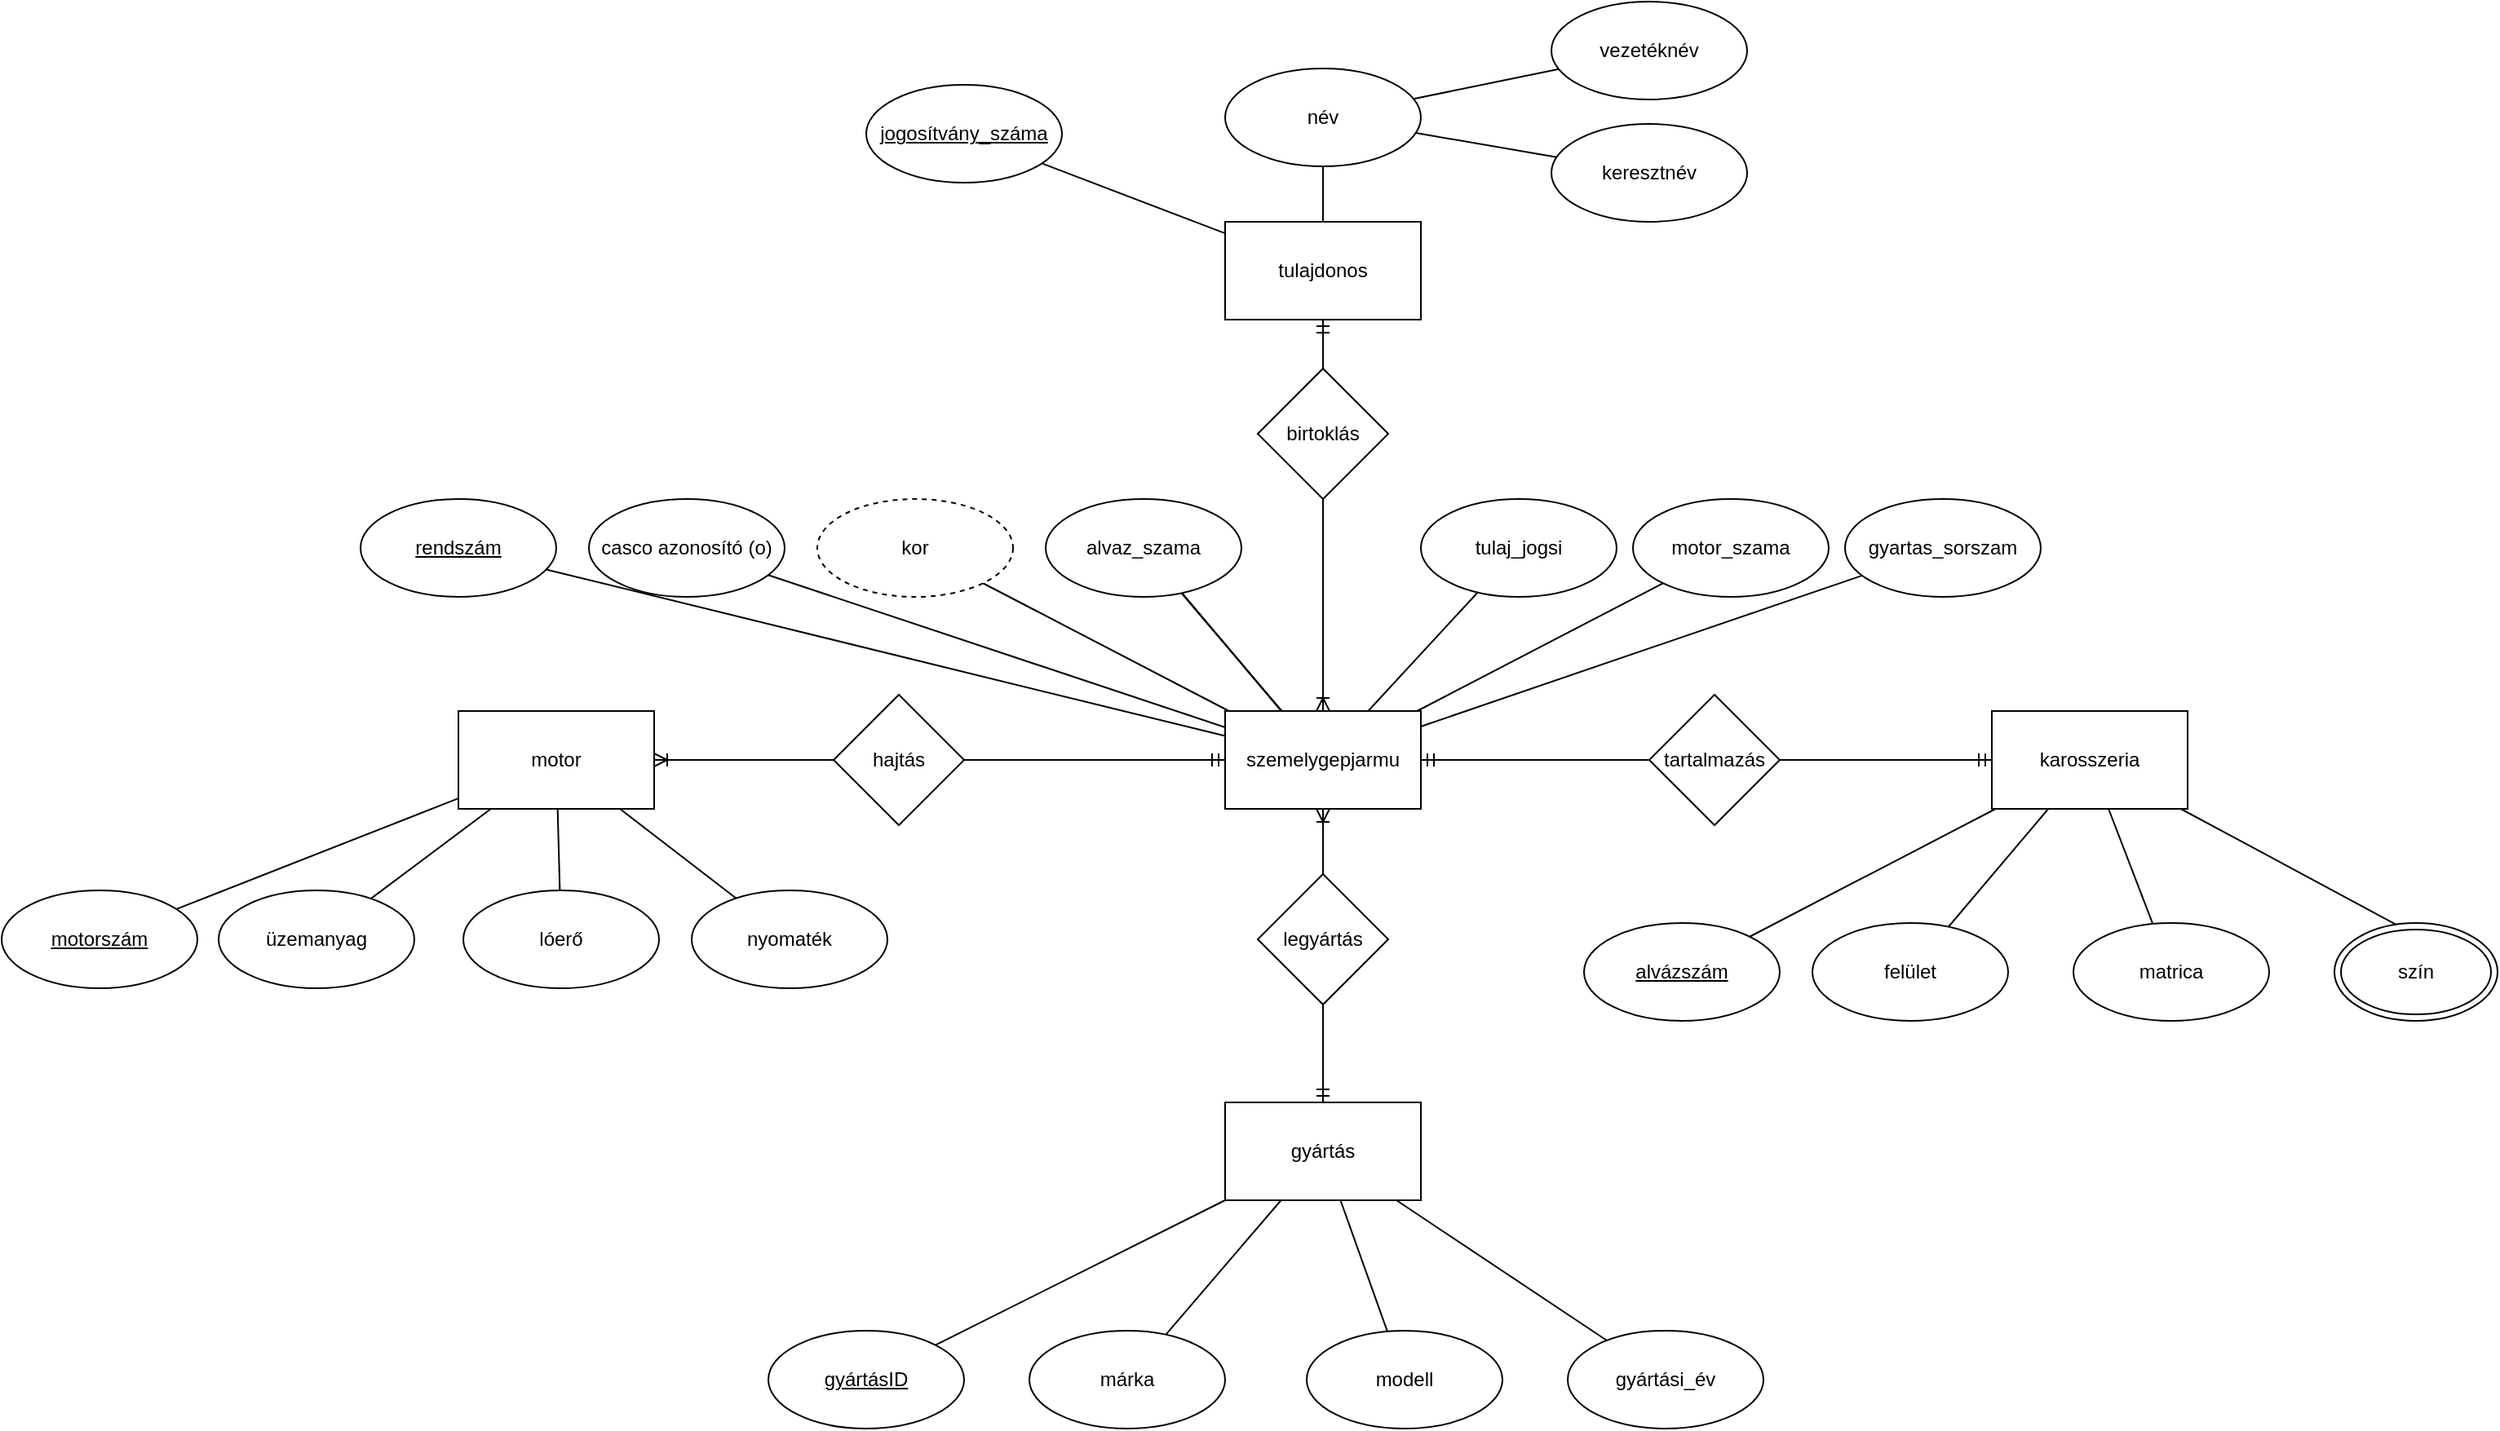 <mxfile version="20.5.3" type="google"><diagram id="ls4w6dlmkXlf1AVRSeKS" name="1 oldal"><mxGraphModel dx="2489" dy="1874" grid="1" gridSize="10" guides="1" tooltips="1" connect="1" arrows="1" fold="1" page="1" pageScale="1" pageWidth="827" pageHeight="1169" math="0" shadow="0"><root><mxCell id="0"/><mxCell id="1" parent="0"/><mxCell id="JTYYkJW7ahCvb17KYF6b-3" value="" style="rounded=0;orthogonalLoop=1;jettySize=auto;html=1;endArrow=none;endFill=0;startArrow=ERoneToMany;startFill=0;" parent="1" source="JTYYkJW7ahCvb17KYF6b-1" target="JTYYkJW7ahCvb17KYF6b-2" edge="1"><mxGeometry relative="1" as="geometry"/></mxCell><mxCell id="JTYYkJW7ahCvb17KYF6b-7" value="" style="edgeStyle=orthogonalEdgeStyle;rounded=0;orthogonalLoop=1;jettySize=auto;html=1;endArrow=none;endFill=0;startArrow=ERmandOne;startFill=0;" parent="1" source="JTYYkJW7ahCvb17KYF6b-1" target="JTYYkJW7ahCvb17KYF6b-6" edge="1"><mxGeometry relative="1" as="geometry"/></mxCell><mxCell id="JTYYkJW7ahCvb17KYF6b-11" value="" style="edgeStyle=orthogonalEdgeStyle;rounded=0;orthogonalLoop=1;jettySize=auto;html=1;endArrow=none;endFill=0;startArrow=ERmandOne;startFill=0;" parent="1" source="JTYYkJW7ahCvb17KYF6b-1" target="JTYYkJW7ahCvb17KYF6b-10" edge="1"><mxGeometry relative="1" as="geometry"/></mxCell><mxCell id="JTYYkJW7ahCvb17KYF6b-15" value="" style="edgeStyle=orthogonalEdgeStyle;rounded=0;orthogonalLoop=1;jettySize=auto;html=1;endArrow=none;endFill=0;startArrow=ERoneToMany;startFill=0;" parent="1" source="JTYYkJW7ahCvb17KYF6b-1" target="JTYYkJW7ahCvb17KYF6b-14" edge="1"><mxGeometry relative="1" as="geometry"/></mxCell><mxCell id="JTYYkJW7ahCvb17KYF6b-19" value="" style="rounded=0;orthogonalLoop=1;jettySize=auto;html=1;endArrow=none;endFill=0;" parent="1" source="JTYYkJW7ahCvb17KYF6b-1" target="JTYYkJW7ahCvb17KYF6b-18" edge="1"><mxGeometry relative="1" as="geometry"/></mxCell><mxCell id="JTYYkJW7ahCvb17KYF6b-21" value="" style="edgeStyle=none;rounded=0;orthogonalLoop=1;jettySize=auto;html=1;endArrow=none;endFill=0;" parent="1" source="JTYYkJW7ahCvb17KYF6b-1" target="JTYYkJW7ahCvb17KYF6b-20" edge="1"><mxGeometry relative="1" as="geometry"/></mxCell><mxCell id="JTYYkJW7ahCvb17KYF6b-23" value="" style="edgeStyle=none;rounded=0;orthogonalLoop=1;jettySize=auto;html=1;endArrow=none;endFill=0;" parent="1" source="JTYYkJW7ahCvb17KYF6b-1" target="JTYYkJW7ahCvb17KYF6b-22" edge="1"><mxGeometry relative="1" as="geometry"/></mxCell><mxCell id="JTYYkJW7ahCvb17KYF6b-25" value="" style="edgeStyle=none;rounded=0;orthogonalLoop=1;jettySize=auto;html=1;endArrow=none;endFill=0;" parent="1" source="JTYYkJW7ahCvb17KYF6b-1" target="JTYYkJW7ahCvb17KYF6b-24" edge="1"><mxGeometry relative="1" as="geometry"/></mxCell><mxCell id="JTYYkJW7ahCvb17KYF6b-27" value="" style="edgeStyle=none;rounded=0;orthogonalLoop=1;jettySize=auto;html=1;endArrow=none;endFill=0;" parent="1" source="JTYYkJW7ahCvb17KYF6b-1" target="JTYYkJW7ahCvb17KYF6b-26" edge="1"><mxGeometry relative="1" as="geometry"/></mxCell><mxCell id="JTYYkJW7ahCvb17KYF6b-29" value="" style="edgeStyle=none;rounded=0;orthogonalLoop=1;jettySize=auto;html=1;endArrow=none;endFill=0;" parent="1" source="JTYYkJW7ahCvb17KYF6b-1" target="JTYYkJW7ahCvb17KYF6b-28" edge="1"><mxGeometry relative="1" as="geometry"/></mxCell><mxCell id="JTYYkJW7ahCvb17KYF6b-30" value="" style="edgeStyle=none;rounded=0;orthogonalLoop=1;jettySize=auto;html=1;endArrow=none;endFill=0;" parent="1" source="JTYYkJW7ahCvb17KYF6b-1" target="JTYYkJW7ahCvb17KYF6b-28" edge="1"><mxGeometry relative="1" as="geometry"/></mxCell><mxCell id="JTYYkJW7ahCvb17KYF6b-31" value="" style="edgeStyle=none;rounded=0;orthogonalLoop=1;jettySize=auto;html=1;endArrow=none;endFill=0;" parent="1" source="JTYYkJW7ahCvb17KYF6b-1" target="JTYYkJW7ahCvb17KYF6b-28" edge="1"><mxGeometry relative="1" as="geometry"/></mxCell><mxCell id="JTYYkJW7ahCvb17KYF6b-34" value="" style="edgeStyle=none;rounded=0;orthogonalLoop=1;jettySize=auto;html=1;endArrow=none;endFill=0;" parent="1" source="JTYYkJW7ahCvb17KYF6b-1" target="JTYYkJW7ahCvb17KYF6b-33" edge="1"><mxGeometry relative="1" as="geometry"/></mxCell><mxCell id="JTYYkJW7ahCvb17KYF6b-1" value="szemelygepjarmu" style="rounded=0;whiteSpace=wrap;html=1;" parent="1" vertex="1"><mxGeometry x="350" y="360" width="120" height="60" as="geometry"/></mxCell><mxCell id="JTYYkJW7ahCvb17KYF6b-5" value="" style="edgeStyle=orthogonalEdgeStyle;rounded=0;orthogonalLoop=1;jettySize=auto;html=1;endArrow=ERmandOne;endFill=0;" parent="1" source="JTYYkJW7ahCvb17KYF6b-2" target="JTYYkJW7ahCvb17KYF6b-4" edge="1"><mxGeometry relative="1" as="geometry"/></mxCell><mxCell id="JTYYkJW7ahCvb17KYF6b-2" value="birtoklás" style="rhombus;whiteSpace=wrap;html=1;rounded=0;" parent="1" vertex="1"><mxGeometry x="370" y="150" width="80" height="80" as="geometry"/></mxCell><mxCell id="JTYYkJW7ahCvb17KYF6b-36" value="" style="edgeStyle=none;rounded=0;orthogonalLoop=1;jettySize=auto;html=1;endArrow=none;endFill=0;" parent="1" source="JTYYkJW7ahCvb17KYF6b-4" target="JTYYkJW7ahCvb17KYF6b-35" edge="1"><mxGeometry relative="1" as="geometry"/></mxCell><mxCell id="JTYYkJW7ahCvb17KYF6b-38" value="" style="edgeStyle=none;rounded=0;orthogonalLoop=1;jettySize=auto;html=1;endArrow=none;endFill=0;" parent="1" source="JTYYkJW7ahCvb17KYF6b-4" target="JTYYkJW7ahCvb17KYF6b-37" edge="1"><mxGeometry relative="1" as="geometry"/></mxCell><mxCell id="JTYYkJW7ahCvb17KYF6b-4" value="tulajdonos" style="whiteSpace=wrap;html=1;rounded=0;" parent="1" vertex="1"><mxGeometry x="350" y="60" width="120" height="60" as="geometry"/></mxCell><mxCell id="JTYYkJW7ahCvb17KYF6b-9" value="" style="edgeStyle=orthogonalEdgeStyle;rounded=0;orthogonalLoop=1;jettySize=auto;html=1;endArrow=ERmandOne;endFill=0;" parent="1" source="JTYYkJW7ahCvb17KYF6b-6" target="JTYYkJW7ahCvb17KYF6b-8" edge="1"><mxGeometry relative="1" as="geometry"/></mxCell><mxCell id="JTYYkJW7ahCvb17KYF6b-6" value="tartalmazás" style="rhombus;whiteSpace=wrap;html=1;rounded=0;" parent="1" vertex="1"><mxGeometry x="610" y="350" width="80" height="80" as="geometry"/></mxCell><mxCell id="JTYYkJW7ahCvb17KYF6b-52" value="" style="edgeStyle=none;rounded=0;orthogonalLoop=1;jettySize=auto;html=1;endArrow=none;endFill=0;" parent="1" source="JTYYkJW7ahCvb17KYF6b-8" target="JTYYkJW7ahCvb17KYF6b-51" edge="1"><mxGeometry relative="1" as="geometry"/></mxCell><mxCell id="JTYYkJW7ahCvb17KYF6b-54" value="" style="edgeStyle=none;rounded=0;orthogonalLoop=1;jettySize=auto;html=1;endArrow=none;endFill=0;" parent="1" source="JTYYkJW7ahCvb17KYF6b-8" target="JTYYkJW7ahCvb17KYF6b-53" edge="1"><mxGeometry relative="1" as="geometry"/></mxCell><mxCell id="JTYYkJW7ahCvb17KYF6b-56" value="" style="edgeStyle=none;rounded=0;orthogonalLoop=1;jettySize=auto;html=1;endArrow=none;endFill=0;entryX=0.38;entryY=0.017;entryDx=0;entryDy=0;entryPerimeter=0;" parent="1" source="JTYYkJW7ahCvb17KYF6b-8" target="JTYYkJW7ahCvb17KYF6b-57" edge="1"><mxGeometry relative="1" as="geometry"><mxPoint x="1094.599" y="495.778" as="targetPoint"/></mxGeometry></mxCell><mxCell id="JTYYkJW7ahCvb17KYF6b-59" value="" style="edgeStyle=none;rounded=0;orthogonalLoop=1;jettySize=auto;html=1;endArrow=none;endFill=0;" parent="1" source="JTYYkJW7ahCvb17KYF6b-8" target="JTYYkJW7ahCvb17KYF6b-58" edge="1"><mxGeometry relative="1" as="geometry"/></mxCell><mxCell id="JTYYkJW7ahCvb17KYF6b-8" value="karosszeria" style="whiteSpace=wrap;html=1;rounded=0;" parent="1" vertex="1"><mxGeometry x="820" y="360" width="120" height="60" as="geometry"/></mxCell><mxCell id="JTYYkJW7ahCvb17KYF6b-13" value="" style="edgeStyle=orthogonalEdgeStyle;rounded=0;orthogonalLoop=1;jettySize=auto;html=1;endArrow=ERoneToMany;endFill=0;" parent="1" source="JTYYkJW7ahCvb17KYF6b-10" target="JTYYkJW7ahCvb17KYF6b-12" edge="1"><mxGeometry relative="1" as="geometry"/></mxCell><mxCell id="JTYYkJW7ahCvb17KYF6b-10" value="hajtás" style="rhombus;whiteSpace=wrap;html=1;rounded=0;" parent="1" vertex="1"><mxGeometry x="110" y="350" width="80" height="80" as="geometry"/></mxCell><mxCell id="JTYYkJW7ahCvb17KYF6b-44" value="" style="edgeStyle=none;rounded=0;orthogonalLoop=1;jettySize=auto;html=1;endArrow=none;endFill=0;" parent="1" source="JTYYkJW7ahCvb17KYF6b-12" target="JTYYkJW7ahCvb17KYF6b-43" edge="1"><mxGeometry relative="1" as="geometry"/></mxCell><mxCell id="JTYYkJW7ahCvb17KYF6b-46" value="" style="edgeStyle=none;rounded=0;orthogonalLoop=1;jettySize=auto;html=1;endArrow=none;endFill=0;" parent="1" source="JTYYkJW7ahCvb17KYF6b-12" target="JTYYkJW7ahCvb17KYF6b-45" edge="1"><mxGeometry relative="1" as="geometry"/></mxCell><mxCell id="JTYYkJW7ahCvb17KYF6b-48" value="" style="edgeStyle=none;rounded=0;orthogonalLoop=1;jettySize=auto;html=1;endArrow=none;endFill=0;" parent="1" source="JTYYkJW7ahCvb17KYF6b-12" target="JTYYkJW7ahCvb17KYF6b-47" edge="1"><mxGeometry relative="1" as="geometry"/></mxCell><mxCell id="JTYYkJW7ahCvb17KYF6b-50" value="" style="edgeStyle=none;rounded=0;orthogonalLoop=1;jettySize=auto;html=1;endArrow=none;endFill=0;" parent="1" source="JTYYkJW7ahCvb17KYF6b-12" target="JTYYkJW7ahCvb17KYF6b-49" edge="1"><mxGeometry relative="1" as="geometry"/></mxCell><mxCell id="JTYYkJW7ahCvb17KYF6b-12" value="motor" style="whiteSpace=wrap;html=1;rounded=0;" parent="1" vertex="1"><mxGeometry x="-120" y="360" width="120" height="60" as="geometry"/></mxCell><mxCell id="JTYYkJW7ahCvb17KYF6b-17" value="" style="edgeStyle=orthogonalEdgeStyle;rounded=0;orthogonalLoop=1;jettySize=auto;html=1;endArrow=ERmandOne;endFill=0;" parent="1" source="JTYYkJW7ahCvb17KYF6b-14" target="JTYYkJW7ahCvb17KYF6b-16" edge="1"><mxGeometry relative="1" as="geometry"/></mxCell><mxCell id="JTYYkJW7ahCvb17KYF6b-14" value="legyártás" style="rhombus;whiteSpace=wrap;html=1;rounded=0;" parent="1" vertex="1"><mxGeometry x="370" y="460" width="80" height="80" as="geometry"/></mxCell><mxCell id="JTYYkJW7ahCvb17KYF6b-61" value="" style="edgeStyle=none;rounded=0;orthogonalLoop=1;jettySize=auto;html=1;endArrow=none;endFill=0;" parent="1" source="JTYYkJW7ahCvb17KYF6b-16" target="JTYYkJW7ahCvb17KYF6b-60" edge="1"><mxGeometry relative="1" as="geometry"/></mxCell><mxCell id="JTYYkJW7ahCvb17KYF6b-63" value="" style="edgeStyle=none;rounded=0;orthogonalLoop=1;jettySize=auto;html=1;endArrow=none;endFill=0;" parent="1" source="JTYYkJW7ahCvb17KYF6b-16" target="JTYYkJW7ahCvb17KYF6b-62" edge="1"><mxGeometry relative="1" as="geometry"/></mxCell><mxCell id="JTYYkJW7ahCvb17KYF6b-65" value="" style="edgeStyle=none;rounded=0;orthogonalLoop=1;jettySize=auto;html=1;endArrow=none;endFill=0;" parent="1" source="JTYYkJW7ahCvb17KYF6b-16" target="JTYYkJW7ahCvb17KYF6b-64" edge="1"><mxGeometry relative="1" as="geometry"/></mxCell><mxCell id="JTYYkJW7ahCvb17KYF6b-67" value="" style="edgeStyle=none;rounded=0;orthogonalLoop=1;jettySize=auto;html=1;endArrow=none;endFill=0;" parent="1" source="JTYYkJW7ahCvb17KYF6b-16" target="JTYYkJW7ahCvb17KYF6b-66" edge="1"><mxGeometry relative="1" as="geometry"/></mxCell><mxCell id="JTYYkJW7ahCvb17KYF6b-16" value="gyártás" style="whiteSpace=wrap;html=1;rounded=0;" parent="1" vertex="1"><mxGeometry x="350" y="600" width="120" height="60" as="geometry"/></mxCell><mxCell id="JTYYkJW7ahCvb17KYF6b-18" value="rendszám" style="ellipse;whiteSpace=wrap;html=1;rounded=0;fontStyle=4" parent="1" vertex="1"><mxGeometry x="-180" y="230" width="120" height="60" as="geometry"/></mxCell><mxCell id="JTYYkJW7ahCvb17KYF6b-20" value="kor" style="ellipse;whiteSpace=wrap;html=1;rounded=0;dashed=1;" parent="1" vertex="1"><mxGeometry x="100" y="230" width="120" height="60" as="geometry"/></mxCell><mxCell id="JTYYkJW7ahCvb17KYF6b-22" value="casco azonosító (o)" style="ellipse;whiteSpace=wrap;html=1;rounded=0;" parent="1" vertex="1"><mxGeometry x="-40" y="230" width="120" height="60" as="geometry"/></mxCell><mxCell id="JTYYkJW7ahCvb17KYF6b-24" value="tulaj_jogsi" style="ellipse;whiteSpace=wrap;html=1;rounded=0;strokeColor=default;" parent="1" vertex="1"><mxGeometry x="470" y="230" width="120" height="60" as="geometry"/></mxCell><mxCell id="JTYYkJW7ahCvb17KYF6b-26" value="motor_szama" style="ellipse;whiteSpace=wrap;html=1;rounded=0;" parent="1" vertex="1"><mxGeometry x="600" y="230" width="120" height="60" as="geometry"/></mxCell><mxCell id="JTYYkJW7ahCvb17KYF6b-28" value="alvaz_szama" style="ellipse;whiteSpace=wrap;html=1;rounded=0;" parent="1" vertex="1"><mxGeometry x="240" y="230" width="120" height="60" as="geometry"/></mxCell><mxCell id="JTYYkJW7ahCvb17KYF6b-33" value="gyartas_sorszam" style="ellipse;whiteSpace=wrap;html=1;rounded=0;" parent="1" vertex="1"><mxGeometry x="730" y="230" width="120" height="60" as="geometry"/></mxCell><mxCell id="JTYYkJW7ahCvb17KYF6b-35" value="jogosítvány_száma" style="ellipse;whiteSpace=wrap;html=1;rounded=0;fontStyle=4" parent="1" vertex="1"><mxGeometry x="130" y="-24" width="120" height="60" as="geometry"/></mxCell><mxCell id="JTYYkJW7ahCvb17KYF6b-40" value="" style="edgeStyle=none;rounded=0;orthogonalLoop=1;jettySize=auto;html=1;endArrow=none;endFill=0;" parent="1" source="JTYYkJW7ahCvb17KYF6b-37" target="JTYYkJW7ahCvb17KYF6b-39" edge="1"><mxGeometry relative="1" as="geometry"/></mxCell><mxCell id="JTYYkJW7ahCvb17KYF6b-42" value="" style="edgeStyle=none;rounded=0;orthogonalLoop=1;jettySize=auto;html=1;endArrow=none;endFill=0;" parent="1" source="JTYYkJW7ahCvb17KYF6b-37" target="JTYYkJW7ahCvb17KYF6b-41" edge="1"><mxGeometry relative="1" as="geometry"/></mxCell><mxCell id="JTYYkJW7ahCvb17KYF6b-37" value="név" style="ellipse;whiteSpace=wrap;html=1;rounded=0;" parent="1" vertex="1"><mxGeometry x="350" y="-34" width="120" height="60" as="geometry"/></mxCell><mxCell id="JTYYkJW7ahCvb17KYF6b-39" value="vezetéknév" style="ellipse;whiteSpace=wrap;html=1;rounded=0;" parent="1" vertex="1"><mxGeometry x="550" y="-75" width="120" height="60" as="geometry"/></mxCell><mxCell id="JTYYkJW7ahCvb17KYF6b-41" value="keresztnév" style="ellipse;whiteSpace=wrap;html=1;rounded=0;" parent="1" vertex="1"><mxGeometry x="550" width="120" height="60" as="geometry"/></mxCell><mxCell id="JTYYkJW7ahCvb17KYF6b-43" value="motorszám" style="ellipse;whiteSpace=wrap;html=1;rounded=0;fontStyle=4" parent="1" vertex="1"><mxGeometry x="-400" y="470" width="120" height="60" as="geometry"/></mxCell><mxCell id="JTYYkJW7ahCvb17KYF6b-45" value="üzemanyag" style="ellipse;whiteSpace=wrap;html=1;rounded=0;" parent="1" vertex="1"><mxGeometry x="-267" y="470" width="120" height="60" as="geometry"/></mxCell><mxCell id="JTYYkJW7ahCvb17KYF6b-47" value="nyomaték" style="ellipse;whiteSpace=wrap;html=1;rounded=0;" parent="1" vertex="1"><mxGeometry x="23" y="470" width="120" height="60" as="geometry"/></mxCell><mxCell id="JTYYkJW7ahCvb17KYF6b-49" value="lóerő" style="ellipse;whiteSpace=wrap;html=1;rounded=0;" parent="1" vertex="1"><mxGeometry x="-117" y="470" width="120" height="60" as="geometry"/></mxCell><mxCell id="JTYYkJW7ahCvb17KYF6b-51" value="alvázszám" style="ellipse;whiteSpace=wrap;html=1;rounded=0;fontStyle=4" parent="1" vertex="1"><mxGeometry x="570" y="490" width="120" height="60" as="geometry"/></mxCell><mxCell id="JTYYkJW7ahCvb17KYF6b-53" value="felület" style="ellipse;whiteSpace=wrap;html=1;rounded=0;" parent="1" vertex="1"><mxGeometry x="710" y="490" width="120" height="60" as="geometry"/></mxCell><mxCell id="JTYYkJW7ahCvb17KYF6b-57" value="szín" style="ellipse;shape=doubleEllipse;whiteSpace=wrap;html=1;strokeColor=default;" parent="1" vertex="1"><mxGeometry x="1030" y="490" width="100" height="60" as="geometry"/></mxCell><mxCell id="JTYYkJW7ahCvb17KYF6b-58" value="matrica" style="ellipse;whiteSpace=wrap;html=1;rounded=0;" parent="1" vertex="1"><mxGeometry x="870" y="490" width="120" height="60" as="geometry"/></mxCell><mxCell id="JTYYkJW7ahCvb17KYF6b-60" value="gyártásID" style="ellipse;whiteSpace=wrap;html=1;rounded=0;fontStyle=4" parent="1" vertex="1"><mxGeometry x="70" y="740" width="120" height="60" as="geometry"/></mxCell><mxCell id="JTYYkJW7ahCvb17KYF6b-62" value="márka" style="ellipse;whiteSpace=wrap;html=1;rounded=0;" parent="1" vertex="1"><mxGeometry x="230" y="740" width="120" height="60" as="geometry"/></mxCell><mxCell id="JTYYkJW7ahCvb17KYF6b-64" value="gyártási_év" style="ellipse;whiteSpace=wrap;html=1;rounded=0;" parent="1" vertex="1"><mxGeometry x="560" y="740" width="120" height="60" as="geometry"/></mxCell><mxCell id="JTYYkJW7ahCvb17KYF6b-66" value="modell" style="ellipse;whiteSpace=wrap;html=1;rounded=0;" parent="1" vertex="1"><mxGeometry x="400" y="740" width="120" height="60" as="geometry"/></mxCell></root></mxGraphModel></diagram></mxfile>